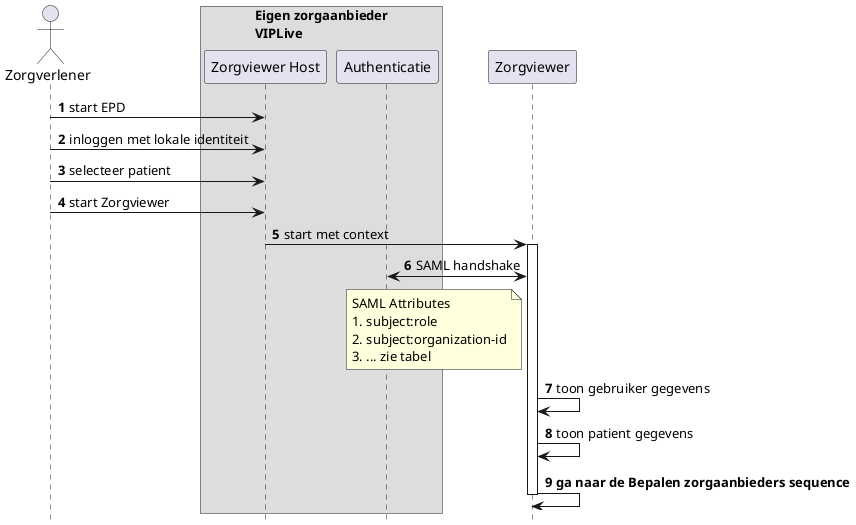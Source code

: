 @startuml
hide footbox
autonumber

actor Zorgverlener
box "Eigen zorgaanbieder\nVIPLive"
participant "Zorgviewer Host" as Host
participant Authenticatie
end box
participant Zorgviewer

Zorgverlener->Host: start EPD
Zorgverlener->Host: inloggen met lokale identiteit
Zorgverlener->Host: selecteer patient
Zorgverlener->Host: start Zorgviewer
Host->Zorgviewer: start met context
activate Zorgviewer
Zorgviewer<->Authenticatie: SAML handshake
note left Zorgviewer
 SAML Attributes
 # subject:role
 # subject:organization-id
 # ... zie tabel
end note
Zorgviewer->Zorgviewer: toon gebruiker gegevens
Zorgviewer->Zorgviewer: toon patient gegevens

Zorgviewer->Zorgviewer: **ga naar de Bepalen zorgaanbieders sequence**

deactivate Zorgviewer

@enduml